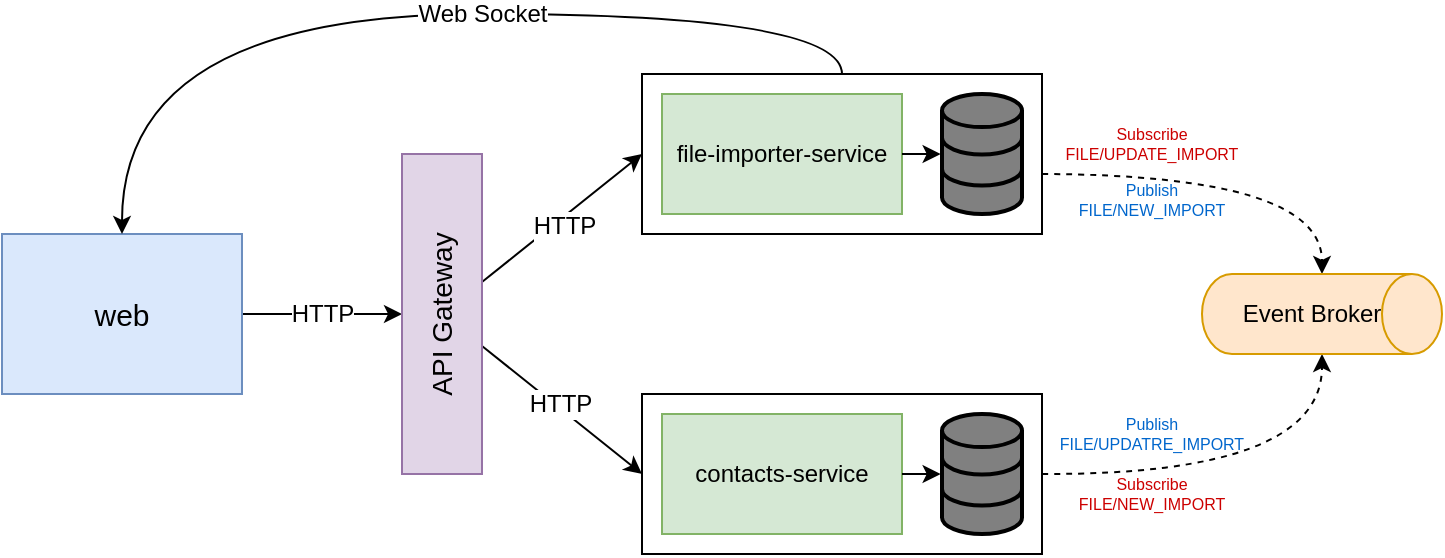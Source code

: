 <mxfile version="20.8.10" type="device"><diagram name="Page-1" id="idS_tmfE-W-RvRlVBNSQ"><mxGraphModel dx="1378" dy="566" grid="1" gridSize="10" guides="1" tooltips="1" connect="1" arrows="1" fold="1" page="0" pageScale="1" pageWidth="850" pageHeight="1100" math="0" shadow="0"><root><mxCell id="0"/><mxCell id="1" parent="0"/><mxCell id="4uhcD0H69B4m3VLAp7sn-116" style="edgeStyle=none;rounded=0;orthogonalLoop=1;jettySize=auto;html=1;entryX=0;entryY=0.5;entryDx=0;entryDy=0;strokeColor=#000000;fontSize=10;fontColor=#000000;startArrow=none;startFill=0;endArrow=classic;endFill=1;" edge="1" parent="1" source="4uhcD0H69B4m3VLAp7sn-21" target="4uhcD0H69B4m3VLAp7sn-115"><mxGeometry relative="1" as="geometry"/></mxCell><mxCell id="4uhcD0H69B4m3VLAp7sn-123" value="HTTP" style="edgeLabel;html=1;align=center;verticalAlign=middle;resizable=0;points=[];fontSize=12;fontColor=#000000;" vertex="1" connectable="0" parent="4uhcD0H69B4m3VLAp7sn-116"><mxGeometry x="-0.105" relative="1" as="geometry"><mxPoint x="4" as="offset"/></mxGeometry></mxCell><mxCell id="4uhcD0H69B4m3VLAp7sn-21" value="&lt;font style=&quot;font-size: 15px;&quot;&gt;web&lt;/font&gt;" style="rounded=0;whiteSpace=wrap;html=1;fillColor=#dae8fc;strokeColor=#6c8ebf;" vertex="1" parent="1"><mxGeometry x="-280" y="400" width="120" height="80" as="geometry"/></mxCell><mxCell id="4uhcD0H69B4m3VLAp7sn-53" value="Subscribe&lt;br style=&quot;font-size: 8px;&quot;&gt;FILE/NEW_IMPORT" style="text;html=1;strokeColor=none;fillColor=none;align=center;verticalAlign=middle;whiteSpace=wrap;rounded=0;fontSize=8;fontColor=#CC0000;" vertex="1" parent="1"><mxGeometry x="250" y="520" width="90" height="20" as="geometry"/></mxCell><mxCell id="4uhcD0H69B4m3VLAp7sn-56" value="Publish&lt;br style=&quot;font-size: 8px;&quot;&gt;FILE/UPDATRE_IMPORT" style="text;html=1;strokeColor=none;fillColor=none;align=center;verticalAlign=middle;whiteSpace=wrap;rounded=0;fontSize=8;fontColor=#0066CC;" vertex="1" parent="1"><mxGeometry x="240" y="490" width="110" height="20" as="geometry"/></mxCell><mxCell id="4uhcD0H69B4m3VLAp7sn-65" value="Publish&lt;br style=&quot;font-size: 8px;&quot;&gt;FILE/NEW_IMPORT" style="text;html=1;strokeColor=none;fillColor=none;align=center;verticalAlign=middle;whiteSpace=wrap;rounded=0;fontSize=8;fontColor=#0066CC;" vertex="1" parent="1"><mxGeometry x="255" y="365" width="80" height="35" as="geometry"/></mxCell><mxCell id="4uhcD0H69B4m3VLAp7sn-69" value="Subscribe&lt;br style=&quot;font-size: 8px;&quot;&gt;FILE/UPDATE_IMPORT" style="text;html=1;strokeColor=none;fillColor=none;align=center;verticalAlign=middle;whiteSpace=wrap;rounded=0;fontSize=8;fontColor=#CC0000;" vertex="1" parent="1"><mxGeometry x="250" y="345" width="90" height="20" as="geometry"/></mxCell><mxCell id="4uhcD0H69B4m3VLAp7sn-89" style="edgeStyle=orthogonalEdgeStyle;curved=1;rounded=0;orthogonalLoop=1;jettySize=auto;html=1;entryX=0;entryY=0.5;entryDx=0;entryDy=0;entryPerimeter=0;dashed=1;strokeColor=#000000;fontSize=9;fontColor=#CC0000;startArrow=none;startFill=0;endArrow=classic;endFill=1;" edge="1" parent="1" target="4uhcD0H69B4m3VLAp7sn-82"><mxGeometry relative="1" as="geometry"><mxPoint x="240" y="370" as="sourcePoint"/></mxGeometry></mxCell><mxCell id="4uhcD0H69B4m3VLAp7sn-90" style="edgeStyle=orthogonalEdgeStyle;curved=1;rounded=0;orthogonalLoop=1;jettySize=auto;html=1;entryX=1;entryY=0.5;entryDx=0;entryDy=0;entryPerimeter=0;dashed=1;strokeColor=#000000;fontSize=9;fontColor=#CC0000;startArrow=none;startFill=0;endArrow=classic;endFill=1;" edge="1" parent="1" target="4uhcD0H69B4m3VLAp7sn-82"><mxGeometry relative="1" as="geometry"><mxPoint x="240" y="520" as="sourcePoint"/></mxGeometry></mxCell><mxCell id="4uhcD0H69B4m3VLAp7sn-91" value="" style="group" vertex="1" connectable="0" parent="1"><mxGeometry x="320" y="420" width="120" height="40" as="geometry"/></mxCell><mxCell id="4uhcD0H69B4m3VLAp7sn-82" value="" style="shape=cylinder3;whiteSpace=wrap;html=1;boundedLbl=1;backgroundOutline=1;size=15;strokeColor=#d79b00;strokeWidth=1;fontSize=9;fillColor=#ffe6cc;rotation=90;" vertex="1" parent="4uhcD0H69B4m3VLAp7sn-91"><mxGeometry x="40" y="-40" width="40" height="120" as="geometry"/></mxCell><mxCell id="4uhcD0H69B4m3VLAp7sn-83" value="Event Broker" style="text;html=1;strokeColor=none;fillColor=none;align=center;verticalAlign=middle;whiteSpace=wrap;rounded=0;rotation=0;" vertex="1" parent="4uhcD0H69B4m3VLAp7sn-91"><mxGeometry x="15.0" y="5" width="80" height="30" as="geometry"/></mxCell><mxCell id="4uhcD0H69B4m3VLAp7sn-96" value="" style="group" vertex="1" connectable="0" parent="1"><mxGeometry x="40" y="320" width="200" height="80" as="geometry"/></mxCell><mxCell id="4uhcD0H69B4m3VLAp7sn-92" value="" style="rounded=0;whiteSpace=wrap;html=1;strokeWidth=1;fontSize=8;" vertex="1" parent="4uhcD0H69B4m3VLAp7sn-96"><mxGeometry width="200" height="80" as="geometry"/></mxCell><mxCell id="4uhcD0H69B4m3VLAp7sn-93" value="file-importer-service" style="rounded=0;whiteSpace=wrap;html=1;fillColor=#d5e8d4;strokeColor=#82b366;" vertex="1" parent="4uhcD0H69B4m3VLAp7sn-96"><mxGeometry x="10" y="10" width="120" height="60" as="geometry"/></mxCell><mxCell id="4uhcD0H69B4m3VLAp7sn-94" value="" style="html=1;verticalLabelPosition=bottom;align=center;labelBackgroundColor=#ffffff;verticalAlign=top;strokeWidth=2;strokeColor=#000000;shadow=0;dashed=0;shape=mxgraph.ios7.icons.data;fillColor=#808080;" vertex="1" parent="4uhcD0H69B4m3VLAp7sn-96"><mxGeometry x="150" y="10" width="40" height="60" as="geometry"/></mxCell><mxCell id="4uhcD0H69B4m3VLAp7sn-95" style="edgeStyle=orthogonalEdgeStyle;curved=1;rounded=0;orthogonalLoop=1;jettySize=auto;html=1;entryX=-0.017;entryY=0.5;entryDx=0;entryDy=0;entryPerimeter=0;strokeColor=#000000;fontSize=8;fontColor=#CC0000;startArrow=none;startFill=0;endArrow=classic;endFill=1;" edge="1" parent="4uhcD0H69B4m3VLAp7sn-96" source="4uhcD0H69B4m3VLAp7sn-93" target="4uhcD0H69B4m3VLAp7sn-94"><mxGeometry relative="1" as="geometry"/></mxCell><mxCell id="4uhcD0H69B4m3VLAp7sn-97" value="" style="group" vertex="1" connectable="0" parent="1"><mxGeometry x="40" y="480" width="200" height="80" as="geometry"/></mxCell><mxCell id="4uhcD0H69B4m3VLAp7sn-98" value="" style="rounded=0;whiteSpace=wrap;html=1;strokeWidth=1;fontSize=8;" vertex="1" parent="4uhcD0H69B4m3VLAp7sn-97"><mxGeometry width="200" height="80" as="geometry"/></mxCell><mxCell id="4uhcD0H69B4m3VLAp7sn-99" value="contacts-service" style="rounded=0;whiteSpace=wrap;html=1;fillColor=#d5e8d4;strokeColor=#82b366;" vertex="1" parent="4uhcD0H69B4m3VLAp7sn-97"><mxGeometry x="10" y="10" width="120" height="60" as="geometry"/></mxCell><mxCell id="4uhcD0H69B4m3VLAp7sn-100" value="" style="html=1;verticalLabelPosition=bottom;align=center;labelBackgroundColor=#ffffff;verticalAlign=top;strokeWidth=2;strokeColor=#000000;shadow=0;dashed=0;shape=mxgraph.ios7.icons.data;fillColor=#808080;" vertex="1" parent="4uhcD0H69B4m3VLAp7sn-97"><mxGeometry x="150" y="10" width="40" height="60" as="geometry"/></mxCell><mxCell id="4uhcD0H69B4m3VLAp7sn-101" style="edgeStyle=orthogonalEdgeStyle;curved=1;rounded=0;orthogonalLoop=1;jettySize=auto;html=1;entryX=-0.017;entryY=0.5;entryDx=0;entryDy=0;entryPerimeter=0;strokeColor=#000000;fontSize=8;fontColor=#CC0000;startArrow=none;startFill=0;endArrow=classic;endFill=1;" edge="1" parent="4uhcD0H69B4m3VLAp7sn-97" source="4uhcD0H69B4m3VLAp7sn-99" target="4uhcD0H69B4m3VLAp7sn-100"><mxGeometry relative="1" as="geometry"/></mxCell><mxCell id="4uhcD0H69B4m3VLAp7sn-117" style="edgeStyle=none;rounded=0;orthogonalLoop=1;jettySize=auto;html=1;entryX=0;entryY=0.5;entryDx=0;entryDy=0;strokeColor=#000000;fontSize=10;fontColor=#000000;startArrow=none;startFill=0;endArrow=classic;endFill=1;" edge="1" parent="1" source="4uhcD0H69B4m3VLAp7sn-115" target="4uhcD0H69B4m3VLAp7sn-92"><mxGeometry relative="1" as="geometry"/></mxCell><mxCell id="4uhcD0H69B4m3VLAp7sn-121" value="HTTP" style="edgeLabel;html=1;align=center;verticalAlign=middle;resizable=0;points=[];fontSize=12;fontColor=#000000;" vertex="1" connectable="0" parent="4uhcD0H69B4m3VLAp7sn-117"><mxGeometry x="-0.302" y="1" relative="1" as="geometry"><mxPoint x="13" y="-5" as="offset"/></mxGeometry></mxCell><mxCell id="4uhcD0H69B4m3VLAp7sn-118" style="edgeStyle=none;rounded=0;orthogonalLoop=1;jettySize=auto;html=1;entryX=0;entryY=0.5;entryDx=0;entryDy=0;strokeColor=#000000;fontSize=10;fontColor=#000000;startArrow=none;startFill=0;endArrow=classic;endFill=1;" edge="1" parent="1" source="4uhcD0H69B4m3VLAp7sn-115" target="4uhcD0H69B4m3VLAp7sn-98"><mxGeometry relative="1" as="geometry"/></mxCell><mxCell id="4uhcD0H69B4m3VLAp7sn-122" value="HTTP" style="edgeLabel;html=1;align=center;verticalAlign=middle;resizable=0;points=[];fontSize=12;fontColor=#000000;" vertex="1" connectable="0" parent="4uhcD0H69B4m3VLAp7sn-118"><mxGeometry x="-0.1" relative="1" as="geometry"><mxPoint x="3" as="offset"/></mxGeometry></mxCell><mxCell id="4uhcD0H69B4m3VLAp7sn-115" value="" style="rounded=0;whiteSpace=wrap;html=1;strokeColor=#9673a6;strokeWidth=1;fontSize=10;fillColor=#e1d5e7;" vertex="1" parent="1"><mxGeometry x="-80" y="360" width="40" height="160" as="geometry"/></mxCell><mxCell id="4uhcD0H69B4m3VLAp7sn-119" style="edgeStyle=orthogonalEdgeStyle;rounded=0;orthogonalLoop=1;jettySize=auto;html=1;entryX=0.5;entryY=0;entryDx=0;entryDy=0;strokeColor=#000000;fontSize=10;fontColor=#000000;startArrow=none;startFill=0;endArrow=classic;endFill=1;curved=1;" edge="1" parent="1" source="4uhcD0H69B4m3VLAp7sn-92" target="4uhcD0H69B4m3VLAp7sn-21"><mxGeometry relative="1" as="geometry"><Array as="points"><mxPoint x="140" y="290"/><mxPoint x="-220" y="290"/></Array></mxGeometry></mxCell><mxCell id="4uhcD0H69B4m3VLAp7sn-120" value="Web Socket" style="edgeLabel;html=1;align=center;verticalAlign=middle;resizable=0;points=[];fontSize=12;fontColor=#000000;" vertex="1" connectable="0" parent="4uhcD0H69B4m3VLAp7sn-119"><mxGeometry x="-0.221" y="1" relative="1" as="geometry"><mxPoint x="-15" y="-1" as="offset"/></mxGeometry></mxCell><mxCell id="4uhcD0H69B4m3VLAp7sn-124" value="API Gateway" style="text;html=1;strokeColor=none;fillColor=none;align=center;verticalAlign=middle;whiteSpace=wrap;rounded=0;rotation=-90;fontSize=14;" vertex="1" parent="1"><mxGeometry x="-110" y="430" width="100" height="20" as="geometry"/></mxCell></root></mxGraphModel></diagram></mxfile>